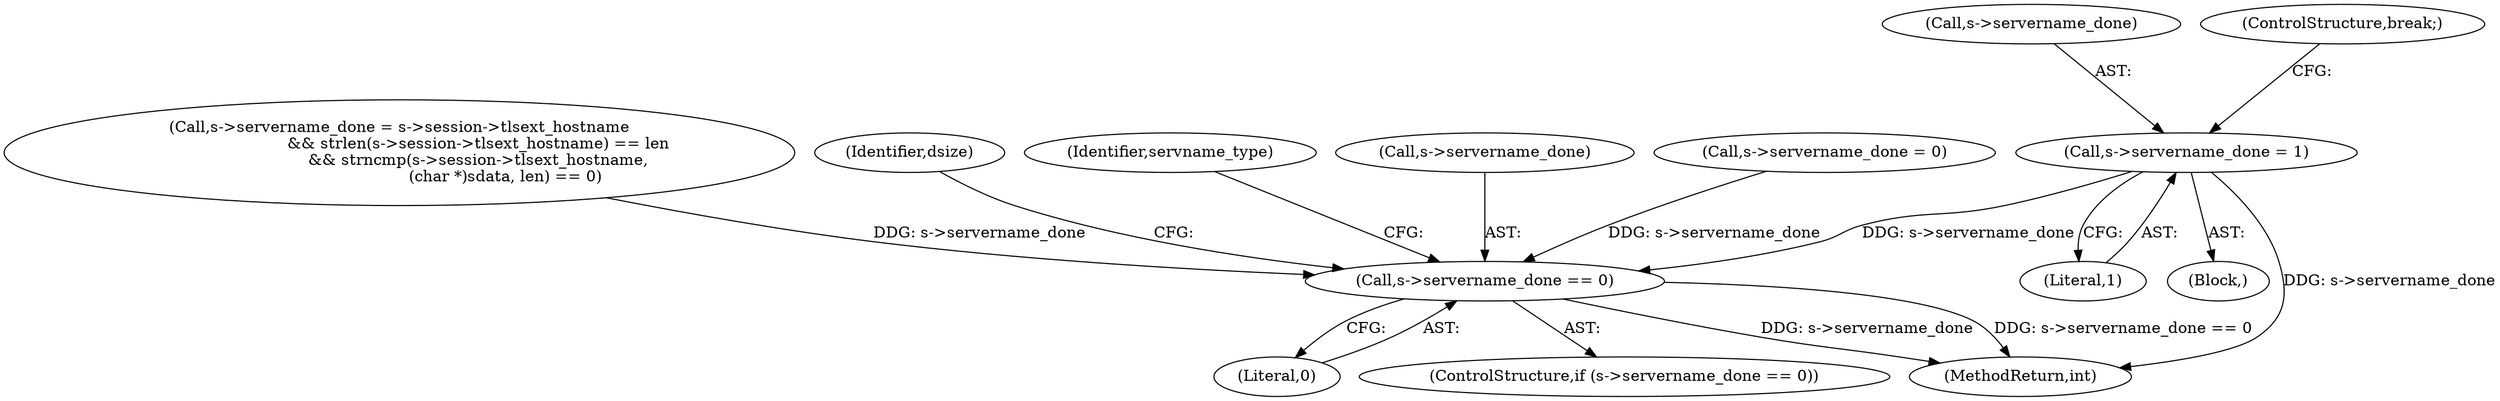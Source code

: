 digraph "0_openssl_2c0d295e26306e15a92eb23a84a1802005c1c137@pointer" {
"1000408" [label="(Call,s->servername_done = 1)"];
"1000309" [label="(Call,s->servername_done == 0)"];
"1000313" [label="(Literal,0)"];
"1000412" [label="(Literal,1)"];
"1000408" [label="(Call,s->servername_done = 1)"];
"1000414" [label="(Call,s->servername_done = s->session->tlsext_hostname\n                                && strlen(s->session->tlsext_hostname) == len\n                                && strncmp(s->session->tlsext_hostname,\n                                           (char *)sdata, len) == 0)"];
"1000449" [label="(Identifier,dsize)"];
"1000315" [label="(Identifier,servname_type)"];
"1000308" [label="(ControlStructure,if (s->servername_done == 0))"];
"1000310" [label="(Call,s->servername_done)"];
"1000137" [label="(Call,s->servername_done = 0)"];
"1000409" [label="(Call,s->servername_done)"];
"1000323" [label="(Block,)"];
"1000309" [label="(Call,s->servername_done == 0)"];
"1000445" [label="(ControlStructure,break;)"];
"1001283" [label="(MethodReturn,int)"];
"1000408" -> "1000323"  [label="AST: "];
"1000408" -> "1000412"  [label="CFG: "];
"1000409" -> "1000408"  [label="AST: "];
"1000412" -> "1000408"  [label="AST: "];
"1000445" -> "1000408"  [label="CFG: "];
"1000408" -> "1001283"  [label="DDG: s->servername_done"];
"1000408" -> "1000309"  [label="DDG: s->servername_done"];
"1000309" -> "1000308"  [label="AST: "];
"1000309" -> "1000313"  [label="CFG: "];
"1000310" -> "1000309"  [label="AST: "];
"1000313" -> "1000309"  [label="AST: "];
"1000315" -> "1000309"  [label="CFG: "];
"1000449" -> "1000309"  [label="CFG: "];
"1000309" -> "1001283"  [label="DDG: s->servername_done"];
"1000309" -> "1001283"  [label="DDG: s->servername_done == 0"];
"1000414" -> "1000309"  [label="DDG: s->servername_done"];
"1000137" -> "1000309"  [label="DDG: s->servername_done"];
}

